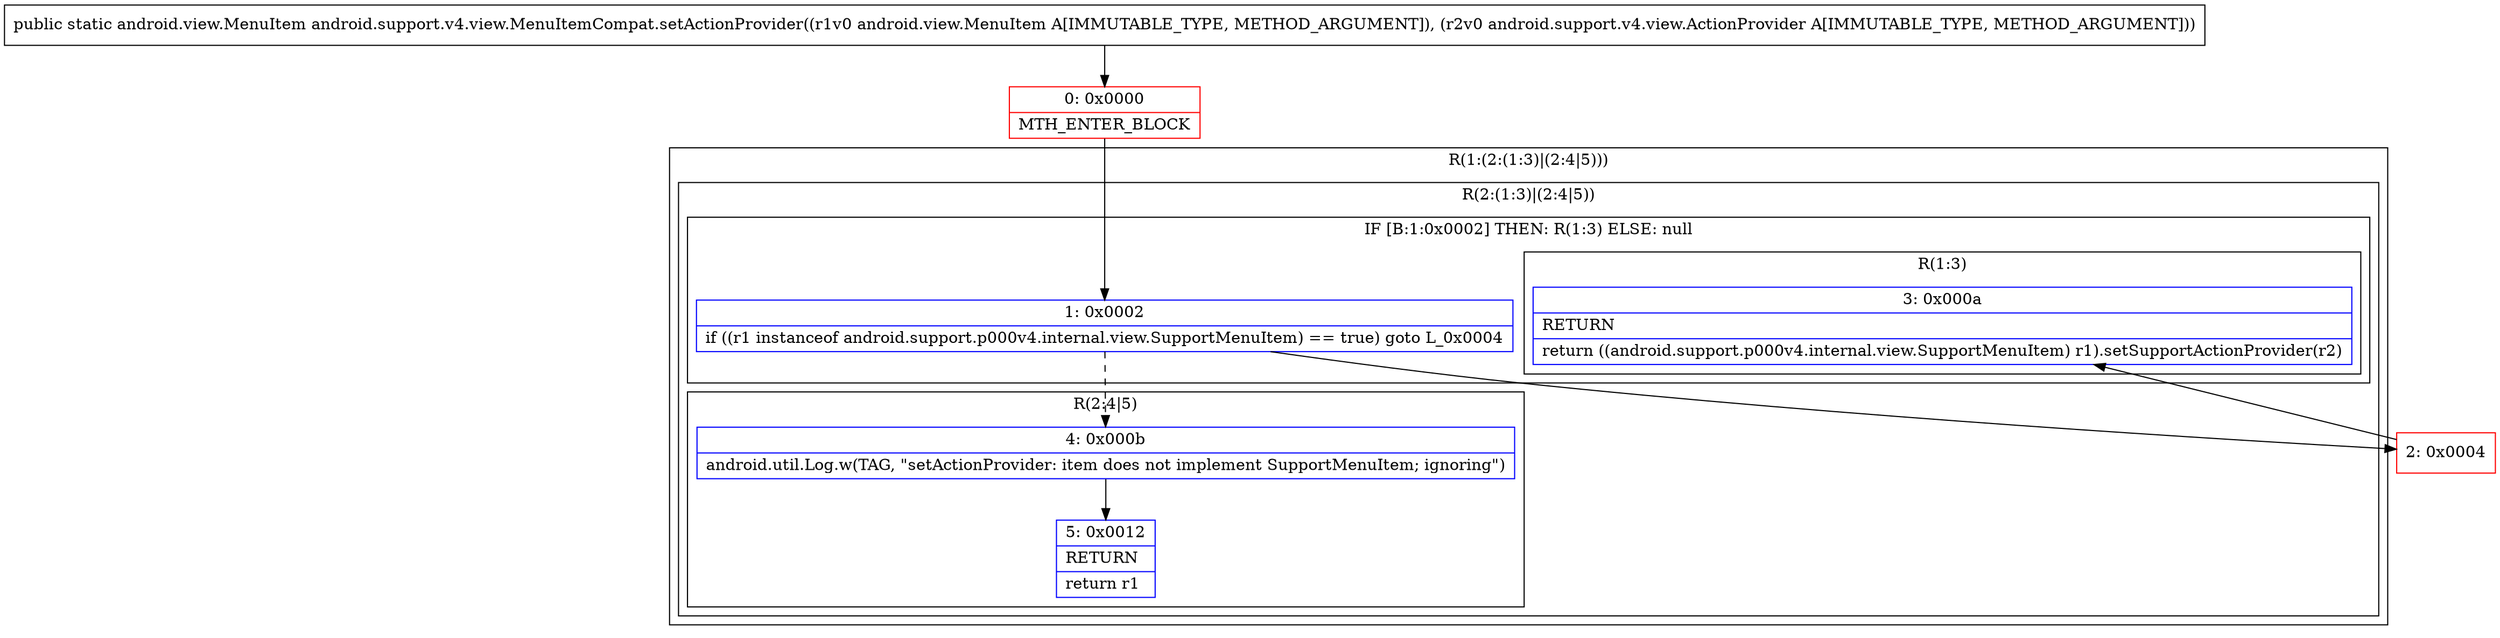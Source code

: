 digraph "CFG forandroid.support.v4.view.MenuItemCompat.setActionProvider(Landroid\/view\/MenuItem;Landroid\/support\/v4\/view\/ActionProvider;)Landroid\/view\/MenuItem;" {
subgraph cluster_Region_753457013 {
label = "R(1:(2:(1:3)|(2:4|5)))";
node [shape=record,color=blue];
subgraph cluster_Region_2087907499 {
label = "R(2:(1:3)|(2:4|5))";
node [shape=record,color=blue];
subgraph cluster_IfRegion_2128116614 {
label = "IF [B:1:0x0002] THEN: R(1:3) ELSE: null";
node [shape=record,color=blue];
Node_1 [shape=record,label="{1\:\ 0x0002|if ((r1 instanceof android.support.p000v4.internal.view.SupportMenuItem) == true) goto L_0x0004\l}"];
subgraph cluster_Region_756705344 {
label = "R(1:3)";
node [shape=record,color=blue];
Node_3 [shape=record,label="{3\:\ 0x000a|RETURN\l|return ((android.support.p000v4.internal.view.SupportMenuItem) r1).setSupportActionProvider(r2)\l}"];
}
}
subgraph cluster_Region_1201885673 {
label = "R(2:4|5)";
node [shape=record,color=blue];
Node_4 [shape=record,label="{4\:\ 0x000b|android.util.Log.w(TAG, \"setActionProvider: item does not implement SupportMenuItem; ignoring\")\l}"];
Node_5 [shape=record,label="{5\:\ 0x0012|RETURN\l|return r1\l}"];
}
}
}
Node_0 [shape=record,color=red,label="{0\:\ 0x0000|MTH_ENTER_BLOCK\l}"];
Node_2 [shape=record,color=red,label="{2\:\ 0x0004}"];
MethodNode[shape=record,label="{public static android.view.MenuItem android.support.v4.view.MenuItemCompat.setActionProvider((r1v0 android.view.MenuItem A[IMMUTABLE_TYPE, METHOD_ARGUMENT]), (r2v0 android.support.v4.view.ActionProvider A[IMMUTABLE_TYPE, METHOD_ARGUMENT])) }"];
MethodNode -> Node_0;
Node_1 -> Node_2;
Node_1 -> Node_4[style=dashed];
Node_4 -> Node_5;
Node_0 -> Node_1;
Node_2 -> Node_3;
}

